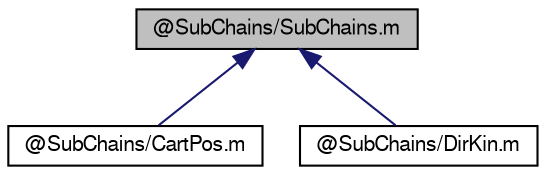 digraph "@SubChains/SubChains.m"
{
  bgcolor="transparent";
  edge [fontname="FreeSans",fontsize="10",labelfontname="FreeSans",labelfontsize="10"];
  node [fontname="FreeSans",fontsize="10",shape=record];
  Node1 [label="@SubChains/SubChains.m",height=0.2,width=0.4,color="black", fillcolor="grey75", style="filled" fontcolor="black"];
  Node1 -> Node2 [dir="back",color="midnightblue",fontsize="10",style="solid",fontname="FreeSans"];
  Node2 [label="@SubChains/CartPos.m",height=0.2,width=0.4,color="black",URL="$_cart_pos_8m.html"];
  Node1 -> Node3 [dir="back",color="midnightblue",fontsize="10",style="solid",fontname="FreeSans"];
  Node3 [label="@SubChains/DirKin.m",height=0.2,width=0.4,color="black",URL="$@_sub_chains_2_dir_kin_8m.html"];
}

